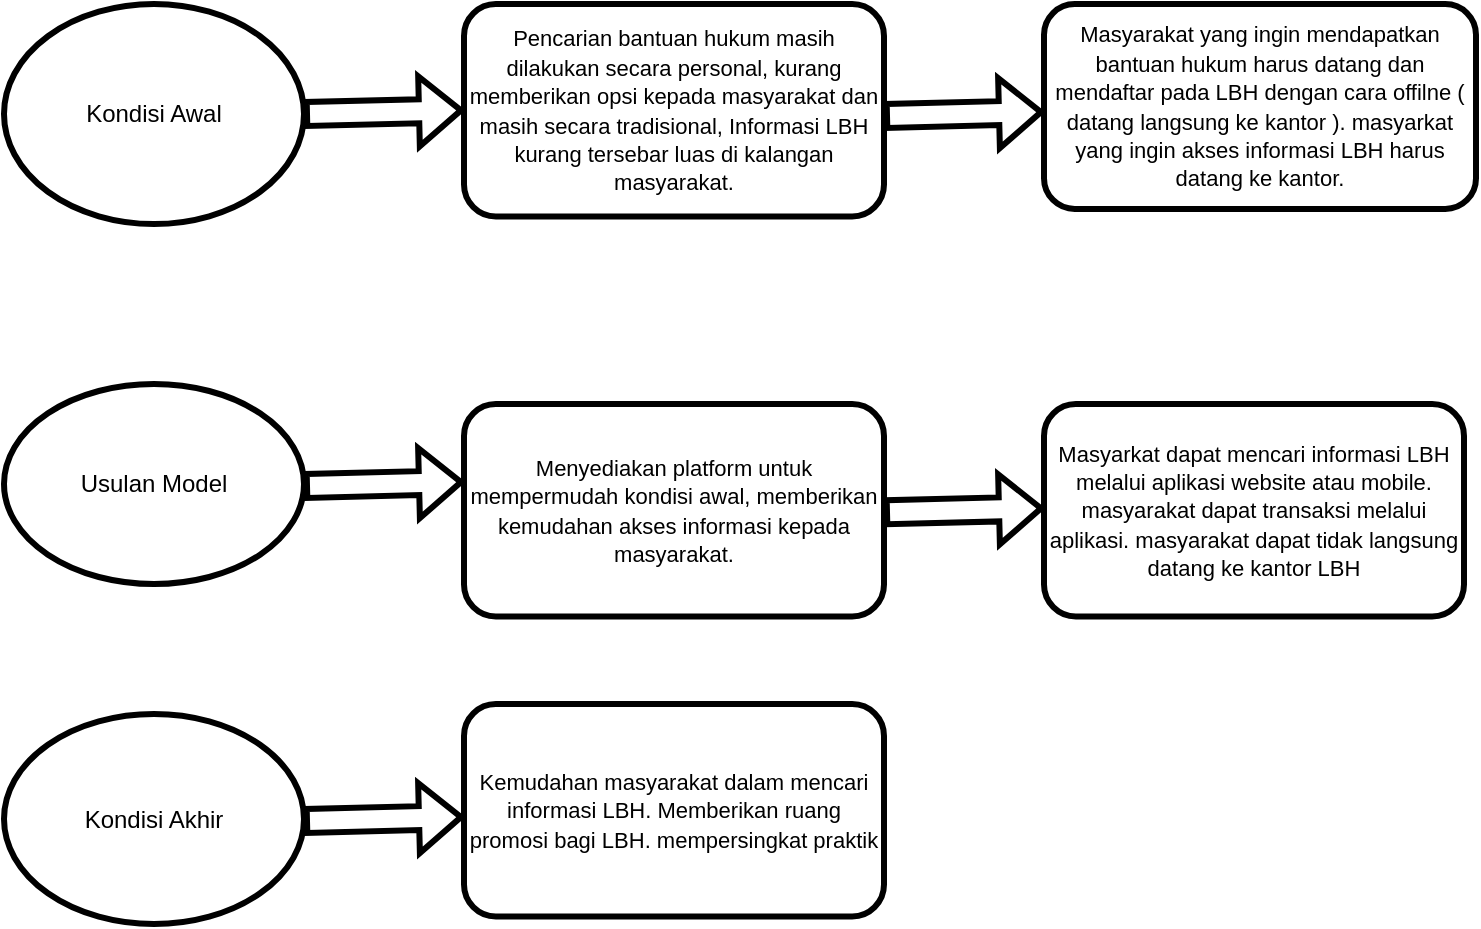 <mxfile version="24.2.5" type="github">
  <diagram name="Halaman-1" id="izkOBUMa2QPvx1MbBBjQ">
    <mxGraphModel dx="1912" dy="1045" grid="1" gridSize="10" guides="1" tooltips="1" connect="1" arrows="1" fold="1" page="1" pageScale="1" pageWidth="827" pageHeight="1169" math="0" shadow="0">
      <root>
        <mxCell id="0" />
        <mxCell id="1" parent="0" />
        <mxCell id="uYYcqEzOhPKumu3T26vh-1" value="Kondisi Awal" style="ellipse;whiteSpace=wrap;html=1;strokeWidth=3;" vertex="1" parent="1">
          <mxGeometry x="170" y="140" width="150" height="110" as="geometry" />
        </mxCell>
        <mxCell id="uYYcqEzOhPKumu3T26vh-3" value="Usulan Model" style="ellipse;whiteSpace=wrap;html=1;strokeWidth=3;" vertex="1" parent="1">
          <mxGeometry x="170" y="330" width="150" height="100" as="geometry" />
        </mxCell>
        <mxCell id="uYYcqEzOhPKumu3T26vh-4" value="Kondisi Akhir" style="ellipse;whiteSpace=wrap;html=1;strokeWidth=3;" vertex="1" parent="1">
          <mxGeometry x="170" y="495" width="150" height="105" as="geometry" />
        </mxCell>
        <mxCell id="uYYcqEzOhPKumu3T26vh-6" value="&lt;font style=&quot;font-size: 11px;&quot;&gt;Pencarian bantuan hukum masih dilakukan secara personal, kurang memberikan opsi kepada masyarakat dan masih secara tradisional, Informasi LBH kurang tersebar luas di kalangan masyarakat.&lt;/font&gt;" style="rounded=1;whiteSpace=wrap;html=1;strokeWidth=3;" vertex="1" parent="1">
          <mxGeometry x="400" y="140" width="210" height="106.25" as="geometry" />
        </mxCell>
        <mxCell id="uYYcqEzOhPKumu3T26vh-10" value="&lt;font style=&quot;font-size: 11px;&quot;&gt;Masyarakat yang ingin mendapatkan bantuan hukum harus datang dan mendaftar pada LBH dengan cara offilne ( datang langsung ke kantor ). masyarkat yang ingin akses informasi LBH harus datang ke kantor.&lt;/font&gt;" style="rounded=1;whiteSpace=wrap;html=1;strokeWidth=3;" vertex="1" parent="1">
          <mxGeometry x="690" y="140" width="216" height="102.5" as="geometry" />
        </mxCell>
        <mxCell id="uYYcqEzOhPKumu3T26vh-11" value="&lt;font style=&quot;font-size: 11px;&quot;&gt;Menyediakan platform untuk mempermudah kondisi awal, memberikan kemudahan akses informasi kepada masyarakat.&lt;/font&gt;&lt;span style=&quot;color: rgba(0, 0, 0, 0); font-family: monospace; font-size: 0px; text-align: start; text-wrap: nowrap;&quot;&gt;%3CmxGraphModel%3E%3Croot%3E%3CmxCell%20id%3D%220%22%2F%3E%3CmxCell%20id%3D%221%22%20parent%3D%220%22%2F%3E%3CmxCell%20id%3D%222%22%20value%3D%22%26lt%3Bfont%20style%3D%26quot%3Bfont-size%3A%2011px%3B%26quot%3B%26gt%3BPencarian%20bantuan%20hukum%20masih%20dilakukan%20secara%20personal%2C%20kurang%20memberikan%20opsi%20kepada%20masyarakat%20dan%20masih%20secara%20tradisional%2C%20Informasi%20LBH%20kurang%20tersebar%20luas%20di%20kalangan%20masyarakat.%26lt%3B%2Ffont%26gt%3B%22%20style%3D%22rounded%3D1%3BwhiteSpace%3Dwrap%3Bhtml%3D1%3B%22%20vertex%3D%221%22%20parent%3D%221%22%3E%3CmxGeometry%20x%3D%22400%22%20y%3D%22140%22%20width%3D%22210%22%20height%3D%22106.25%22%20as%3D%22geometry%22%2F%3E%3C%2FmxCell%3E%3C%2Froot%3E%3C%2FmxGraphModel%3E&lt;/span&gt;" style="rounded=1;whiteSpace=wrap;html=1;strokeWidth=3;" vertex="1" parent="1">
          <mxGeometry x="400" y="340" width="210" height="106.25" as="geometry" />
        </mxCell>
        <mxCell id="uYYcqEzOhPKumu3T26vh-12" value="&lt;span style=&quot;font-size: 11px;&quot;&gt;Masyarkat dapat mencari informasi LBH melalui aplikasi website atau mobile.&lt;/span&gt;&lt;div&gt;&lt;span style=&quot;font-size: 11px;&quot;&gt;masyarakat dapat transaksi melalui aplikasi. masyarakat dapat tidak langsung datang ke kantor LBH&lt;/span&gt;&lt;/div&gt;" style="rounded=1;whiteSpace=wrap;html=1;strokeWidth=3;" vertex="1" parent="1">
          <mxGeometry x="690" y="340" width="210" height="106.25" as="geometry" />
        </mxCell>
        <mxCell id="uYYcqEzOhPKumu3T26vh-13" value="&lt;span style=&quot;font-size: 11px;&quot;&gt;Kemudahan masyarakat dalam mencari informasi LBH. Memberikan ruang promosi bagi LBH. mempersingkat praktik&lt;/span&gt;" style="rounded=1;whiteSpace=wrap;html=1;strokeWidth=3;" vertex="1" parent="1">
          <mxGeometry x="400" y="490" width="210" height="106.25" as="geometry" />
        </mxCell>
        <mxCell id="uYYcqEzOhPKumu3T26vh-14" value="" style="shape=flexArrow;endArrow=classic;html=1;rounded=0;exitX=1;exitY=0.5;exitDx=0;exitDy=0;entryX=0;entryY=0.5;entryDx=0;entryDy=0;strokeWidth=3;" edge="1" parent="1" source="uYYcqEzOhPKumu3T26vh-1" target="uYYcqEzOhPKumu3T26vh-6">
          <mxGeometry width="50" height="50" relative="1" as="geometry">
            <mxPoint x="320" y="200" as="sourcePoint" />
            <mxPoint x="370" y="150" as="targetPoint" />
          </mxGeometry>
        </mxCell>
        <mxCell id="uYYcqEzOhPKumu3T26vh-17" value="" style="shape=flexArrow;endArrow=classic;html=1;rounded=0;exitX=1;exitY=0.5;exitDx=0;exitDy=0;entryX=0;entryY=0.5;entryDx=0;entryDy=0;strokeWidth=3;" edge="1" parent="1">
          <mxGeometry width="50" height="50" relative="1" as="geometry">
            <mxPoint x="610" y="196" as="sourcePoint" />
            <mxPoint x="690" y="194" as="targetPoint" />
          </mxGeometry>
        </mxCell>
        <mxCell id="uYYcqEzOhPKumu3T26vh-18" value="" style="shape=flexArrow;endArrow=classic;html=1;rounded=0;exitX=1;exitY=0.5;exitDx=0;exitDy=0;entryX=0;entryY=0.5;entryDx=0;entryDy=0;strokeWidth=3;" edge="1" parent="1">
          <mxGeometry width="50" height="50" relative="1" as="geometry">
            <mxPoint x="320" y="381" as="sourcePoint" />
            <mxPoint x="400" y="379" as="targetPoint" />
          </mxGeometry>
        </mxCell>
        <mxCell id="uYYcqEzOhPKumu3T26vh-19" value="" style="shape=flexArrow;endArrow=classic;html=1;rounded=0;exitX=1;exitY=0.5;exitDx=0;exitDy=0;entryX=0;entryY=0.5;entryDx=0;entryDy=0;strokeWidth=3;" edge="1" parent="1">
          <mxGeometry width="50" height="50" relative="1" as="geometry">
            <mxPoint x="610" y="394.13" as="sourcePoint" />
            <mxPoint x="690" y="392.13" as="targetPoint" />
          </mxGeometry>
        </mxCell>
        <mxCell id="uYYcqEzOhPKumu3T26vh-20" value="" style="shape=flexArrow;endArrow=classic;html=1;rounded=0;exitX=1;exitY=0.5;exitDx=0;exitDy=0;entryX=0;entryY=0.5;entryDx=0;entryDy=0;strokeWidth=3;" edge="1" parent="1">
          <mxGeometry width="50" height="50" relative="1" as="geometry">
            <mxPoint x="320" y="548.5" as="sourcePoint" />
            <mxPoint x="400" y="546.5" as="targetPoint" />
          </mxGeometry>
        </mxCell>
      </root>
    </mxGraphModel>
  </diagram>
</mxfile>
